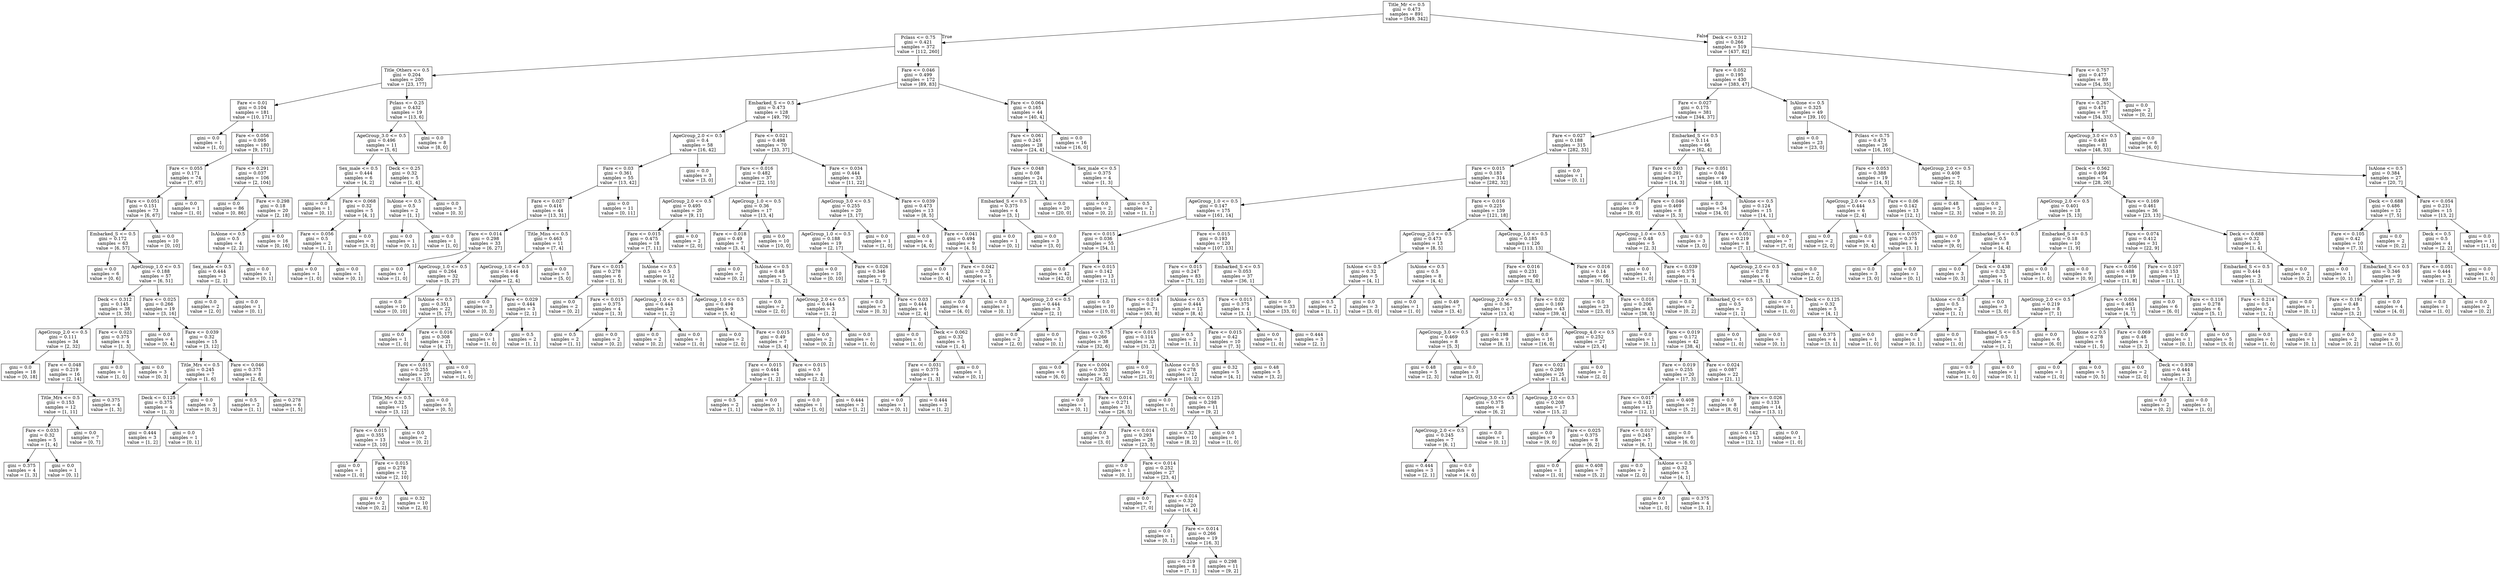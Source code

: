 digraph Tree {
node [shape=box] ;
0 [label="Title_Mr <= 0.5\ngini = 0.473\nsamples = 891\nvalue = [549, 342]"] ;
1 [label="Pclass <= 0.75\ngini = 0.421\nsamples = 372\nvalue = [112, 260]"] ;
0 -> 1 [labeldistance=2.5, labelangle=45, headlabel="True"] ;
2 [label="Title_Others <= 0.5\ngini = 0.204\nsamples = 200\nvalue = [23, 177]"] ;
1 -> 2 ;
3 [label="Fare <= 0.01\ngini = 0.104\nsamples = 181\nvalue = [10, 171]"] ;
2 -> 3 ;
4 [label="gini = 0.0\nsamples = 1\nvalue = [1, 0]"] ;
3 -> 4 ;
5 [label="Fare <= 0.056\ngini = 0.095\nsamples = 180\nvalue = [9, 171]"] ;
3 -> 5 ;
6 [label="Fare <= 0.055\ngini = 0.171\nsamples = 74\nvalue = [7, 67]"] ;
5 -> 6 ;
7 [label="Fare <= 0.051\ngini = 0.151\nsamples = 73\nvalue = [6, 67]"] ;
6 -> 7 ;
8 [label="Embarked_S <= 0.5\ngini = 0.172\nsamples = 63\nvalue = [6, 57]"] ;
7 -> 8 ;
9 [label="gini = 0.0\nsamples = 6\nvalue = [0, 6]"] ;
8 -> 9 ;
10 [label="AgeGroup_1.0 <= 0.5\ngini = 0.188\nsamples = 57\nvalue = [6, 51]"] ;
8 -> 10 ;
11 [label="Deck <= 0.312\ngini = 0.145\nsamples = 38\nvalue = [3, 35]"] ;
10 -> 11 ;
12 [label="AgeGroup_2.0 <= 0.5\ngini = 0.111\nsamples = 34\nvalue = [2, 32]"] ;
11 -> 12 ;
13 [label="gini = 0.0\nsamples = 18\nvalue = [0, 18]"] ;
12 -> 13 ;
14 [label="Fare <= 0.048\ngini = 0.219\nsamples = 16\nvalue = [2, 14]"] ;
12 -> 14 ;
15 [label="Title_Mrs <= 0.5\ngini = 0.153\nsamples = 12\nvalue = [1, 11]"] ;
14 -> 15 ;
16 [label="Fare <= 0.033\ngini = 0.32\nsamples = 5\nvalue = [1, 4]"] ;
15 -> 16 ;
17 [label="gini = 0.375\nsamples = 4\nvalue = [1, 3]"] ;
16 -> 17 ;
18 [label="gini = 0.0\nsamples = 1\nvalue = [0, 1]"] ;
16 -> 18 ;
19 [label="gini = 0.0\nsamples = 7\nvalue = [0, 7]"] ;
15 -> 19 ;
20 [label="gini = 0.375\nsamples = 4\nvalue = [1, 3]"] ;
14 -> 20 ;
21 [label="Fare <= 0.023\ngini = 0.375\nsamples = 4\nvalue = [1, 3]"] ;
11 -> 21 ;
22 [label="gini = 0.0\nsamples = 1\nvalue = [1, 0]"] ;
21 -> 22 ;
23 [label="gini = 0.0\nsamples = 3\nvalue = [0, 3]"] ;
21 -> 23 ;
24 [label="Fare <= 0.025\ngini = 0.266\nsamples = 19\nvalue = [3, 16]"] ;
10 -> 24 ;
25 [label="gini = 0.0\nsamples = 4\nvalue = [0, 4]"] ;
24 -> 25 ;
26 [label="Fare <= 0.039\ngini = 0.32\nsamples = 15\nvalue = [3, 12]"] ;
24 -> 26 ;
27 [label="Title_Mrs <= 0.5\ngini = 0.245\nsamples = 7\nvalue = [1, 6]"] ;
26 -> 27 ;
28 [label="Deck <= 0.125\ngini = 0.375\nsamples = 4\nvalue = [1, 3]"] ;
27 -> 28 ;
29 [label="gini = 0.444\nsamples = 3\nvalue = [1, 2]"] ;
28 -> 29 ;
30 [label="gini = 0.0\nsamples = 1\nvalue = [0, 1]"] ;
28 -> 30 ;
31 [label="gini = 0.0\nsamples = 3\nvalue = [0, 3]"] ;
27 -> 31 ;
32 [label="Fare <= 0.046\ngini = 0.375\nsamples = 8\nvalue = [2, 6]"] ;
26 -> 32 ;
33 [label="gini = 0.5\nsamples = 2\nvalue = [1, 1]"] ;
32 -> 33 ;
34 [label="gini = 0.278\nsamples = 6\nvalue = [1, 5]"] ;
32 -> 34 ;
35 [label="gini = 0.0\nsamples = 10\nvalue = [0, 10]"] ;
7 -> 35 ;
36 [label="gini = 0.0\nsamples = 1\nvalue = [1, 0]"] ;
6 -> 36 ;
37 [label="Fare <= 0.291\ngini = 0.037\nsamples = 106\nvalue = [2, 104]"] ;
5 -> 37 ;
38 [label="gini = 0.0\nsamples = 86\nvalue = [0, 86]"] ;
37 -> 38 ;
39 [label="Fare <= 0.298\ngini = 0.18\nsamples = 20\nvalue = [2, 18]"] ;
37 -> 39 ;
40 [label="IsAlone <= 0.5\ngini = 0.5\nsamples = 4\nvalue = [2, 2]"] ;
39 -> 40 ;
41 [label="Sex_male <= 0.5\ngini = 0.444\nsamples = 3\nvalue = [2, 1]"] ;
40 -> 41 ;
42 [label="gini = 0.0\nsamples = 2\nvalue = [2, 0]"] ;
41 -> 42 ;
43 [label="gini = 0.0\nsamples = 1\nvalue = [0, 1]"] ;
41 -> 43 ;
44 [label="gini = 0.0\nsamples = 1\nvalue = [0, 1]"] ;
40 -> 44 ;
45 [label="gini = 0.0\nsamples = 16\nvalue = [0, 16]"] ;
39 -> 45 ;
46 [label="Pclass <= 0.25\ngini = 0.432\nsamples = 19\nvalue = [13, 6]"] ;
2 -> 46 ;
47 [label="AgeGroup_3.0 <= 0.5\ngini = 0.496\nsamples = 11\nvalue = [5, 6]"] ;
46 -> 47 ;
48 [label="Sex_male <= 0.5\ngini = 0.444\nsamples = 6\nvalue = [4, 2]"] ;
47 -> 48 ;
49 [label="gini = 0.0\nsamples = 1\nvalue = [0, 1]"] ;
48 -> 49 ;
50 [label="Fare <= 0.068\ngini = 0.32\nsamples = 5\nvalue = [4, 1]"] ;
48 -> 50 ;
51 [label="Fare <= 0.056\ngini = 0.5\nsamples = 2\nvalue = [1, 1]"] ;
50 -> 51 ;
52 [label="gini = 0.0\nsamples = 1\nvalue = [1, 0]"] ;
51 -> 52 ;
53 [label="gini = 0.0\nsamples = 1\nvalue = [0, 1]"] ;
51 -> 53 ;
54 [label="gini = 0.0\nsamples = 3\nvalue = [3, 0]"] ;
50 -> 54 ;
55 [label="Deck <= 0.25\ngini = 0.32\nsamples = 5\nvalue = [1, 4]"] ;
47 -> 55 ;
56 [label="IsAlone <= 0.5\ngini = 0.5\nsamples = 2\nvalue = [1, 1]"] ;
55 -> 56 ;
57 [label="gini = 0.0\nsamples = 1\nvalue = [0, 1]"] ;
56 -> 57 ;
58 [label="gini = 0.0\nsamples = 1\nvalue = [1, 0]"] ;
56 -> 58 ;
59 [label="gini = 0.0\nsamples = 3\nvalue = [0, 3]"] ;
55 -> 59 ;
60 [label="gini = 0.0\nsamples = 8\nvalue = [8, 0]"] ;
46 -> 60 ;
61 [label="Fare <= 0.046\ngini = 0.499\nsamples = 172\nvalue = [89, 83]"] ;
1 -> 61 ;
62 [label="Embarked_S <= 0.5\ngini = 0.473\nsamples = 128\nvalue = [49, 79]"] ;
61 -> 62 ;
63 [label="AgeGroup_2.0 <= 0.5\ngini = 0.4\nsamples = 58\nvalue = [16, 42]"] ;
62 -> 63 ;
64 [label="Fare <= 0.03\ngini = 0.361\nsamples = 55\nvalue = [13, 42]"] ;
63 -> 64 ;
65 [label="Fare <= 0.027\ngini = 0.416\nsamples = 44\nvalue = [13, 31]"] ;
64 -> 65 ;
66 [label="Fare <= 0.014\ngini = 0.298\nsamples = 33\nvalue = [6, 27]"] ;
65 -> 66 ;
67 [label="gini = 0.0\nsamples = 1\nvalue = [1, 0]"] ;
66 -> 67 ;
68 [label="AgeGroup_1.0 <= 0.5\ngini = 0.264\nsamples = 32\nvalue = [5, 27]"] ;
66 -> 68 ;
69 [label="gini = 0.0\nsamples = 10\nvalue = [0, 10]"] ;
68 -> 69 ;
70 [label="IsAlone <= 0.5\ngini = 0.351\nsamples = 22\nvalue = [5, 17]"] ;
68 -> 70 ;
71 [label="gini = 0.0\nsamples = 1\nvalue = [1, 0]"] ;
70 -> 71 ;
72 [label="Fare <= 0.016\ngini = 0.308\nsamples = 21\nvalue = [4, 17]"] ;
70 -> 72 ;
73 [label="Fare <= 0.015\ngini = 0.255\nsamples = 20\nvalue = [3, 17]"] ;
72 -> 73 ;
74 [label="Title_Mrs <= 0.5\ngini = 0.32\nsamples = 15\nvalue = [3, 12]"] ;
73 -> 74 ;
75 [label="Fare <= 0.015\ngini = 0.355\nsamples = 13\nvalue = [3, 10]"] ;
74 -> 75 ;
76 [label="gini = 0.0\nsamples = 1\nvalue = [1, 0]"] ;
75 -> 76 ;
77 [label="Fare <= 0.015\ngini = 0.278\nsamples = 12\nvalue = [2, 10]"] ;
75 -> 77 ;
78 [label="gini = 0.0\nsamples = 2\nvalue = [0, 2]"] ;
77 -> 78 ;
79 [label="gini = 0.32\nsamples = 10\nvalue = [2, 8]"] ;
77 -> 79 ;
80 [label="gini = 0.0\nsamples = 2\nvalue = [0, 2]"] ;
74 -> 80 ;
81 [label="gini = 0.0\nsamples = 5\nvalue = [0, 5]"] ;
73 -> 81 ;
82 [label="gini = 0.0\nsamples = 1\nvalue = [1, 0]"] ;
72 -> 82 ;
83 [label="Title_Miss <= 0.5\ngini = 0.463\nsamples = 11\nvalue = [7, 4]"] ;
65 -> 83 ;
84 [label="AgeGroup_1.0 <= 0.5\ngini = 0.444\nsamples = 6\nvalue = [2, 4]"] ;
83 -> 84 ;
85 [label="gini = 0.0\nsamples = 3\nvalue = [0, 3]"] ;
84 -> 85 ;
86 [label="Fare <= 0.029\ngini = 0.444\nsamples = 3\nvalue = [2, 1]"] ;
84 -> 86 ;
87 [label="gini = 0.0\nsamples = 1\nvalue = [1, 0]"] ;
86 -> 87 ;
88 [label="gini = 0.5\nsamples = 2\nvalue = [1, 1]"] ;
86 -> 88 ;
89 [label="gini = 0.0\nsamples = 5\nvalue = [5, 0]"] ;
83 -> 89 ;
90 [label="gini = 0.0\nsamples = 11\nvalue = [0, 11]"] ;
64 -> 90 ;
91 [label="gini = 0.0\nsamples = 3\nvalue = [3, 0]"] ;
63 -> 91 ;
92 [label="Fare <= 0.021\ngini = 0.498\nsamples = 70\nvalue = [33, 37]"] ;
62 -> 92 ;
93 [label="Fare <= 0.016\ngini = 0.482\nsamples = 37\nvalue = [22, 15]"] ;
92 -> 93 ;
94 [label="AgeGroup_2.0 <= 0.5\ngini = 0.495\nsamples = 20\nvalue = [9, 11]"] ;
93 -> 94 ;
95 [label="Fare <= 0.015\ngini = 0.475\nsamples = 18\nvalue = [7, 11]"] ;
94 -> 95 ;
96 [label="Fare <= 0.015\ngini = 0.278\nsamples = 6\nvalue = [1, 5]"] ;
95 -> 96 ;
97 [label="gini = 0.0\nsamples = 2\nvalue = [0, 2]"] ;
96 -> 97 ;
98 [label="Fare <= 0.015\ngini = 0.375\nsamples = 4\nvalue = [1, 3]"] ;
96 -> 98 ;
99 [label="gini = 0.5\nsamples = 2\nvalue = [1, 1]"] ;
98 -> 99 ;
100 [label="gini = 0.0\nsamples = 2\nvalue = [0, 2]"] ;
98 -> 100 ;
101 [label="IsAlone <= 0.5\ngini = 0.5\nsamples = 12\nvalue = [6, 6]"] ;
95 -> 101 ;
102 [label="AgeGroup_1.0 <= 0.5\ngini = 0.444\nsamples = 3\nvalue = [1, 2]"] ;
101 -> 102 ;
103 [label="gini = 0.0\nsamples = 2\nvalue = [0, 2]"] ;
102 -> 103 ;
104 [label="gini = 0.0\nsamples = 1\nvalue = [1, 0]"] ;
102 -> 104 ;
105 [label="AgeGroup_1.0 <= 0.5\ngini = 0.494\nsamples = 9\nvalue = [5, 4]"] ;
101 -> 105 ;
106 [label="gini = 0.0\nsamples = 2\nvalue = [2, 0]"] ;
105 -> 106 ;
107 [label="Fare <= 0.015\ngini = 0.49\nsamples = 7\nvalue = [3, 4]"] ;
105 -> 107 ;
108 [label="Fare <= 0.015\ngini = 0.444\nsamples = 3\nvalue = [1, 2]"] ;
107 -> 108 ;
109 [label="gini = 0.5\nsamples = 2\nvalue = [1, 1]"] ;
108 -> 109 ;
110 [label="gini = 0.0\nsamples = 1\nvalue = [0, 1]"] ;
108 -> 110 ;
111 [label="Fare <= 0.015\ngini = 0.5\nsamples = 4\nvalue = [2, 2]"] ;
107 -> 111 ;
112 [label="gini = 0.0\nsamples = 1\nvalue = [1, 0]"] ;
111 -> 112 ;
113 [label="gini = 0.444\nsamples = 3\nvalue = [1, 2]"] ;
111 -> 113 ;
114 [label="gini = 0.0\nsamples = 2\nvalue = [2, 0]"] ;
94 -> 114 ;
115 [label="AgeGroup_1.0 <= 0.5\ngini = 0.36\nsamples = 17\nvalue = [13, 4]"] ;
93 -> 115 ;
116 [label="Fare <= 0.018\ngini = 0.49\nsamples = 7\nvalue = [3, 4]"] ;
115 -> 116 ;
117 [label="gini = 0.0\nsamples = 2\nvalue = [0, 2]"] ;
116 -> 117 ;
118 [label="IsAlone <= 0.5\ngini = 0.48\nsamples = 5\nvalue = [3, 2]"] ;
116 -> 118 ;
119 [label="gini = 0.0\nsamples = 2\nvalue = [2, 0]"] ;
118 -> 119 ;
120 [label="AgeGroup_2.0 <= 0.5\ngini = 0.444\nsamples = 3\nvalue = [1, 2]"] ;
118 -> 120 ;
121 [label="gini = 0.0\nsamples = 2\nvalue = [0, 2]"] ;
120 -> 121 ;
122 [label="gini = 0.0\nsamples = 1\nvalue = [1, 0]"] ;
120 -> 122 ;
123 [label="gini = 0.0\nsamples = 10\nvalue = [10, 0]"] ;
115 -> 123 ;
124 [label="Fare <= 0.034\ngini = 0.444\nsamples = 33\nvalue = [11, 22]"] ;
92 -> 124 ;
125 [label="AgeGroup_3.0 <= 0.5\ngini = 0.255\nsamples = 20\nvalue = [3, 17]"] ;
124 -> 125 ;
126 [label="AgeGroup_1.0 <= 0.5\ngini = 0.188\nsamples = 19\nvalue = [2, 17]"] ;
125 -> 126 ;
127 [label="gini = 0.0\nsamples = 10\nvalue = [0, 10]"] ;
126 -> 127 ;
128 [label="Fare <= 0.026\ngini = 0.346\nsamples = 9\nvalue = [2, 7]"] ;
126 -> 128 ;
129 [label="gini = 0.0\nsamples = 3\nvalue = [0, 3]"] ;
128 -> 129 ;
130 [label="Fare <= 0.03\ngini = 0.444\nsamples = 6\nvalue = [2, 4]"] ;
128 -> 130 ;
131 [label="gini = 0.0\nsamples = 1\nvalue = [1, 0]"] ;
130 -> 131 ;
132 [label="Deck <= 0.062\ngini = 0.32\nsamples = 5\nvalue = [1, 4]"] ;
130 -> 132 ;
133 [label="Fare <= 0.031\ngini = 0.375\nsamples = 4\nvalue = [1, 3]"] ;
132 -> 133 ;
134 [label="gini = 0.0\nsamples = 1\nvalue = [0, 1]"] ;
133 -> 134 ;
135 [label="gini = 0.444\nsamples = 3\nvalue = [1, 2]"] ;
133 -> 135 ;
136 [label="gini = 0.0\nsamples = 1\nvalue = [0, 1]"] ;
132 -> 136 ;
137 [label="gini = 0.0\nsamples = 1\nvalue = [1, 0]"] ;
125 -> 137 ;
138 [label="Fare <= 0.039\ngini = 0.473\nsamples = 13\nvalue = [8, 5]"] ;
124 -> 138 ;
139 [label="gini = 0.0\nsamples = 4\nvalue = [4, 0]"] ;
138 -> 139 ;
140 [label="Fare <= 0.041\ngini = 0.494\nsamples = 9\nvalue = [4, 5]"] ;
138 -> 140 ;
141 [label="gini = 0.0\nsamples = 4\nvalue = [0, 4]"] ;
140 -> 141 ;
142 [label="Fare <= 0.042\ngini = 0.32\nsamples = 5\nvalue = [4, 1]"] ;
140 -> 142 ;
143 [label="gini = 0.0\nsamples = 4\nvalue = [4, 0]"] ;
142 -> 143 ;
144 [label="gini = 0.0\nsamples = 1\nvalue = [0, 1]"] ;
142 -> 144 ;
145 [label="Fare <= 0.064\ngini = 0.165\nsamples = 44\nvalue = [40, 4]"] ;
61 -> 145 ;
146 [label="Fare <= 0.061\ngini = 0.245\nsamples = 28\nvalue = [24, 4]"] ;
145 -> 146 ;
147 [label="Fare <= 0.048\ngini = 0.08\nsamples = 24\nvalue = [23, 1]"] ;
146 -> 147 ;
148 [label="Embarked_S <= 0.5\ngini = 0.375\nsamples = 4\nvalue = [3, 1]"] ;
147 -> 148 ;
149 [label="gini = 0.0\nsamples = 1\nvalue = [0, 1]"] ;
148 -> 149 ;
150 [label="gini = 0.0\nsamples = 3\nvalue = [3, 0]"] ;
148 -> 150 ;
151 [label="gini = 0.0\nsamples = 20\nvalue = [20, 0]"] ;
147 -> 151 ;
152 [label="Sex_male <= 0.5\ngini = 0.375\nsamples = 4\nvalue = [1, 3]"] ;
146 -> 152 ;
153 [label="gini = 0.0\nsamples = 2\nvalue = [0, 2]"] ;
152 -> 153 ;
154 [label="gini = 0.5\nsamples = 2\nvalue = [1, 1]"] ;
152 -> 154 ;
155 [label="gini = 0.0\nsamples = 16\nvalue = [16, 0]"] ;
145 -> 155 ;
156 [label="Deck <= 0.312\ngini = 0.266\nsamples = 519\nvalue = [437, 82]"] ;
0 -> 156 [labeldistance=2.5, labelangle=-45, headlabel="False"] ;
157 [label="Fare <= 0.052\ngini = 0.195\nsamples = 430\nvalue = [383, 47]"] ;
156 -> 157 ;
158 [label="Fare <= 0.027\ngini = 0.175\nsamples = 381\nvalue = [344, 37]"] ;
157 -> 158 ;
159 [label="Fare <= 0.027\ngini = 0.188\nsamples = 315\nvalue = [282, 33]"] ;
158 -> 159 ;
160 [label="Fare <= 0.015\ngini = 0.183\nsamples = 314\nvalue = [282, 32]"] ;
159 -> 160 ;
161 [label="AgeGroup_1.0 <= 0.5\ngini = 0.147\nsamples = 175\nvalue = [161, 14]"] ;
160 -> 161 ;
162 [label="Fare <= 0.015\ngini = 0.036\nsamples = 55\nvalue = [54, 1]"] ;
161 -> 162 ;
163 [label="gini = 0.0\nsamples = 42\nvalue = [42, 0]"] ;
162 -> 163 ;
164 [label="Fare <= 0.015\ngini = 0.142\nsamples = 13\nvalue = [12, 1]"] ;
162 -> 164 ;
165 [label="AgeGroup_2.0 <= 0.5\ngini = 0.444\nsamples = 3\nvalue = [2, 1]"] ;
164 -> 165 ;
166 [label="gini = 0.0\nsamples = 2\nvalue = [2, 0]"] ;
165 -> 166 ;
167 [label="gini = 0.0\nsamples = 1\nvalue = [0, 1]"] ;
165 -> 167 ;
168 [label="gini = 0.0\nsamples = 10\nvalue = [10, 0]"] ;
164 -> 168 ;
169 [label="Fare <= 0.015\ngini = 0.193\nsamples = 120\nvalue = [107, 13]"] ;
161 -> 169 ;
170 [label="Fare <= 0.015\ngini = 0.247\nsamples = 83\nvalue = [71, 12]"] ;
169 -> 170 ;
171 [label="Fare <= 0.014\ngini = 0.2\nsamples = 71\nvalue = [63, 8]"] ;
170 -> 171 ;
172 [label="Pclass <= 0.75\ngini = 0.266\nsamples = 38\nvalue = [32, 6]"] ;
171 -> 172 ;
173 [label="gini = 0.0\nsamples = 6\nvalue = [6, 0]"] ;
172 -> 173 ;
174 [label="Fare <= 0.004\ngini = 0.305\nsamples = 32\nvalue = [26, 6]"] ;
172 -> 174 ;
175 [label="gini = 0.0\nsamples = 1\nvalue = [0, 1]"] ;
174 -> 175 ;
176 [label="Fare <= 0.014\ngini = 0.271\nsamples = 31\nvalue = [26, 5]"] ;
174 -> 176 ;
177 [label="gini = 0.0\nsamples = 3\nvalue = [3, 0]"] ;
176 -> 177 ;
178 [label="Fare <= 0.014\ngini = 0.293\nsamples = 28\nvalue = [23, 5]"] ;
176 -> 178 ;
179 [label="gini = 0.0\nsamples = 1\nvalue = [0, 1]"] ;
178 -> 179 ;
180 [label="Fare <= 0.014\ngini = 0.252\nsamples = 27\nvalue = [23, 4]"] ;
178 -> 180 ;
181 [label="gini = 0.0\nsamples = 7\nvalue = [7, 0]"] ;
180 -> 181 ;
182 [label="Fare <= 0.014\ngini = 0.32\nsamples = 20\nvalue = [16, 4]"] ;
180 -> 182 ;
183 [label="gini = 0.0\nsamples = 1\nvalue = [0, 1]"] ;
182 -> 183 ;
184 [label="Fare <= 0.014\ngini = 0.266\nsamples = 19\nvalue = [16, 3]"] ;
182 -> 184 ;
185 [label="gini = 0.219\nsamples = 8\nvalue = [7, 1]"] ;
184 -> 185 ;
186 [label="gini = 0.298\nsamples = 11\nvalue = [9, 2]"] ;
184 -> 186 ;
187 [label="Fare <= 0.015\ngini = 0.114\nsamples = 33\nvalue = [31, 2]"] ;
171 -> 187 ;
188 [label="gini = 0.0\nsamples = 21\nvalue = [21, 0]"] ;
187 -> 188 ;
189 [label="IsAlone <= 0.5\ngini = 0.278\nsamples = 12\nvalue = [10, 2]"] ;
187 -> 189 ;
190 [label="gini = 0.0\nsamples = 1\nvalue = [1, 0]"] ;
189 -> 190 ;
191 [label="Deck <= 0.125\ngini = 0.298\nsamples = 11\nvalue = [9, 2]"] ;
189 -> 191 ;
192 [label="gini = 0.32\nsamples = 10\nvalue = [8, 2]"] ;
191 -> 192 ;
193 [label="gini = 0.0\nsamples = 1\nvalue = [1, 0]"] ;
191 -> 193 ;
194 [label="IsAlone <= 0.5\ngini = 0.444\nsamples = 12\nvalue = [8, 4]"] ;
170 -> 194 ;
195 [label="gini = 0.5\nsamples = 2\nvalue = [1, 1]"] ;
194 -> 195 ;
196 [label="Fare <= 0.015\ngini = 0.42\nsamples = 10\nvalue = [7, 3]"] ;
194 -> 196 ;
197 [label="gini = 0.32\nsamples = 5\nvalue = [4, 1]"] ;
196 -> 197 ;
198 [label="gini = 0.48\nsamples = 5\nvalue = [3, 2]"] ;
196 -> 198 ;
199 [label="Embarked_S <= 0.5\ngini = 0.053\nsamples = 37\nvalue = [36, 1]"] ;
169 -> 199 ;
200 [label="Fare <= 0.015\ngini = 0.375\nsamples = 4\nvalue = [3, 1]"] ;
199 -> 200 ;
201 [label="gini = 0.0\nsamples = 1\nvalue = [1, 0]"] ;
200 -> 201 ;
202 [label="gini = 0.444\nsamples = 3\nvalue = [2, 1]"] ;
200 -> 202 ;
203 [label="gini = 0.0\nsamples = 33\nvalue = [33, 0]"] ;
199 -> 203 ;
204 [label="Fare <= 0.016\ngini = 0.225\nsamples = 139\nvalue = [121, 18]"] ;
160 -> 204 ;
205 [label="AgeGroup_2.0 <= 0.5\ngini = 0.473\nsamples = 13\nvalue = [8, 5]"] ;
204 -> 205 ;
206 [label="IsAlone <= 0.5\ngini = 0.32\nsamples = 5\nvalue = [4, 1]"] ;
205 -> 206 ;
207 [label="gini = 0.5\nsamples = 2\nvalue = [1, 1]"] ;
206 -> 207 ;
208 [label="gini = 0.0\nsamples = 3\nvalue = [3, 0]"] ;
206 -> 208 ;
209 [label="IsAlone <= 0.5\ngini = 0.5\nsamples = 8\nvalue = [4, 4]"] ;
205 -> 209 ;
210 [label="gini = 0.0\nsamples = 1\nvalue = [1, 0]"] ;
209 -> 210 ;
211 [label="gini = 0.49\nsamples = 7\nvalue = [3, 4]"] ;
209 -> 211 ;
212 [label="AgeGroup_1.0 <= 0.5\ngini = 0.185\nsamples = 126\nvalue = [113, 13]"] ;
204 -> 212 ;
213 [label="Fare <= 0.016\ngini = 0.231\nsamples = 60\nvalue = [52, 8]"] ;
212 -> 213 ;
214 [label="AgeGroup_2.0 <= 0.5\ngini = 0.36\nsamples = 17\nvalue = [13, 4]"] ;
213 -> 214 ;
215 [label="AgeGroup_3.0 <= 0.5\ngini = 0.469\nsamples = 8\nvalue = [5, 3]"] ;
214 -> 215 ;
216 [label="gini = 0.48\nsamples = 5\nvalue = [2, 3]"] ;
215 -> 216 ;
217 [label="gini = 0.0\nsamples = 3\nvalue = [3, 0]"] ;
215 -> 217 ;
218 [label="gini = 0.198\nsamples = 9\nvalue = [8, 1]"] ;
214 -> 218 ;
219 [label="Fare <= 0.02\ngini = 0.169\nsamples = 43\nvalue = [39, 4]"] ;
213 -> 219 ;
220 [label="gini = 0.0\nsamples = 16\nvalue = [16, 0]"] ;
219 -> 220 ;
221 [label="AgeGroup_4.0 <= 0.5\ngini = 0.252\nsamples = 27\nvalue = [23, 4]"] ;
219 -> 221 ;
222 [label="Fare <= 0.021\ngini = 0.269\nsamples = 25\nvalue = [21, 4]"] ;
221 -> 222 ;
223 [label="AgeGroup_3.0 <= 0.5\ngini = 0.375\nsamples = 8\nvalue = [6, 2]"] ;
222 -> 223 ;
224 [label="AgeGroup_2.0 <= 0.5\ngini = 0.245\nsamples = 7\nvalue = [6, 1]"] ;
223 -> 224 ;
225 [label="gini = 0.444\nsamples = 3\nvalue = [2, 1]"] ;
224 -> 225 ;
226 [label="gini = 0.0\nsamples = 4\nvalue = [4, 0]"] ;
224 -> 226 ;
227 [label="gini = 0.0\nsamples = 1\nvalue = [0, 1]"] ;
223 -> 227 ;
228 [label="AgeGroup_2.0 <= 0.5\ngini = 0.208\nsamples = 17\nvalue = [15, 2]"] ;
222 -> 228 ;
229 [label="gini = 0.0\nsamples = 9\nvalue = [9, 0]"] ;
228 -> 229 ;
230 [label="Fare <= 0.025\ngini = 0.375\nsamples = 8\nvalue = [6, 2]"] ;
228 -> 230 ;
231 [label="gini = 0.0\nsamples = 1\nvalue = [1, 0]"] ;
230 -> 231 ;
232 [label="gini = 0.408\nsamples = 7\nvalue = [5, 2]"] ;
230 -> 232 ;
233 [label="gini = 0.0\nsamples = 2\nvalue = [2, 0]"] ;
221 -> 233 ;
234 [label="Fare <= 0.016\ngini = 0.14\nsamples = 66\nvalue = [61, 5]"] ;
212 -> 234 ;
235 [label="gini = 0.0\nsamples = 23\nvalue = [23, 0]"] ;
234 -> 235 ;
236 [label="Fare <= 0.016\ngini = 0.206\nsamples = 43\nvalue = [38, 5]"] ;
234 -> 236 ;
237 [label="gini = 0.0\nsamples = 1\nvalue = [0, 1]"] ;
236 -> 237 ;
238 [label="Fare <= 0.019\ngini = 0.172\nsamples = 42\nvalue = [38, 4]"] ;
236 -> 238 ;
239 [label="Fare <= 0.019\ngini = 0.255\nsamples = 20\nvalue = [17, 3]"] ;
238 -> 239 ;
240 [label="Fare <= 0.017\ngini = 0.142\nsamples = 13\nvalue = [12, 1]"] ;
239 -> 240 ;
241 [label="Fare <= 0.017\ngini = 0.245\nsamples = 7\nvalue = [6, 1]"] ;
240 -> 241 ;
242 [label="gini = 0.0\nsamples = 2\nvalue = [2, 0]"] ;
241 -> 242 ;
243 [label="IsAlone <= 0.5\ngini = 0.32\nsamples = 5\nvalue = [4, 1]"] ;
241 -> 243 ;
244 [label="gini = 0.0\nsamples = 1\nvalue = [1, 0]"] ;
243 -> 244 ;
245 [label="gini = 0.375\nsamples = 4\nvalue = [3, 1]"] ;
243 -> 245 ;
246 [label="gini = 0.0\nsamples = 6\nvalue = [6, 0]"] ;
240 -> 246 ;
247 [label="gini = 0.408\nsamples = 7\nvalue = [5, 2]"] ;
239 -> 247 ;
248 [label="Fare <= 0.024\ngini = 0.087\nsamples = 22\nvalue = [21, 1]"] ;
238 -> 248 ;
249 [label="gini = 0.0\nsamples = 8\nvalue = [8, 0]"] ;
248 -> 249 ;
250 [label="Fare <= 0.026\ngini = 0.133\nsamples = 14\nvalue = [13, 1]"] ;
248 -> 250 ;
251 [label="gini = 0.142\nsamples = 13\nvalue = [12, 1]"] ;
250 -> 251 ;
252 [label="gini = 0.0\nsamples = 1\nvalue = [1, 0]"] ;
250 -> 252 ;
253 [label="gini = 0.0\nsamples = 1\nvalue = [0, 1]"] ;
159 -> 253 ;
254 [label="Embarked_S <= 0.5\ngini = 0.114\nsamples = 66\nvalue = [62, 4]"] ;
158 -> 254 ;
255 [label="Fare <= 0.03\ngini = 0.291\nsamples = 17\nvalue = [14, 3]"] ;
254 -> 255 ;
256 [label="gini = 0.0\nsamples = 9\nvalue = [9, 0]"] ;
255 -> 256 ;
257 [label="Fare <= 0.046\ngini = 0.469\nsamples = 8\nvalue = [5, 3]"] ;
255 -> 257 ;
258 [label="AgeGroup_1.0 <= 0.5\ngini = 0.48\nsamples = 5\nvalue = [2, 3]"] ;
257 -> 258 ;
259 [label="gini = 0.0\nsamples = 1\nvalue = [1, 0]"] ;
258 -> 259 ;
260 [label="Fare <= 0.039\ngini = 0.375\nsamples = 4\nvalue = [1, 3]"] ;
258 -> 260 ;
261 [label="gini = 0.0\nsamples = 2\nvalue = [0, 2]"] ;
260 -> 261 ;
262 [label="Embarked_Q <= 0.5\ngini = 0.5\nsamples = 2\nvalue = [1, 1]"] ;
260 -> 262 ;
263 [label="gini = 0.0\nsamples = 1\nvalue = [1, 0]"] ;
262 -> 263 ;
264 [label="gini = 0.0\nsamples = 1\nvalue = [0, 1]"] ;
262 -> 264 ;
265 [label="gini = 0.0\nsamples = 3\nvalue = [3, 0]"] ;
257 -> 265 ;
266 [label="Fare <= 0.051\ngini = 0.04\nsamples = 49\nvalue = [48, 1]"] ;
254 -> 266 ;
267 [label="gini = 0.0\nsamples = 34\nvalue = [34, 0]"] ;
266 -> 267 ;
268 [label="IsAlone <= 0.5\ngini = 0.124\nsamples = 15\nvalue = [14, 1]"] ;
266 -> 268 ;
269 [label="Fare <= 0.051\ngini = 0.219\nsamples = 8\nvalue = [7, 1]"] ;
268 -> 269 ;
270 [label="AgeGroup_2.0 <= 0.5\ngini = 0.278\nsamples = 6\nvalue = [5, 1]"] ;
269 -> 270 ;
271 [label="gini = 0.0\nsamples = 1\nvalue = [1, 0]"] ;
270 -> 271 ;
272 [label="Deck <= 0.125\ngini = 0.32\nsamples = 5\nvalue = [4, 1]"] ;
270 -> 272 ;
273 [label="gini = 0.375\nsamples = 4\nvalue = [3, 1]"] ;
272 -> 273 ;
274 [label="gini = 0.0\nsamples = 1\nvalue = [1, 0]"] ;
272 -> 274 ;
275 [label="gini = 0.0\nsamples = 2\nvalue = [2, 0]"] ;
269 -> 275 ;
276 [label="gini = 0.0\nsamples = 7\nvalue = [7, 0]"] ;
268 -> 276 ;
277 [label="IsAlone <= 0.5\ngini = 0.325\nsamples = 49\nvalue = [39, 10]"] ;
157 -> 277 ;
278 [label="gini = 0.0\nsamples = 23\nvalue = [23, 0]"] ;
277 -> 278 ;
279 [label="Pclass <= 0.75\ngini = 0.473\nsamples = 26\nvalue = [16, 10]"] ;
277 -> 279 ;
280 [label="Fare <= 0.053\ngini = 0.388\nsamples = 19\nvalue = [14, 5]"] ;
279 -> 280 ;
281 [label="AgeGroup_2.0 <= 0.5\ngini = 0.444\nsamples = 6\nvalue = [2, 4]"] ;
280 -> 281 ;
282 [label="gini = 0.0\nsamples = 2\nvalue = [2, 0]"] ;
281 -> 282 ;
283 [label="gini = 0.0\nsamples = 4\nvalue = [0, 4]"] ;
281 -> 283 ;
284 [label="Fare <= 0.06\ngini = 0.142\nsamples = 13\nvalue = [12, 1]"] ;
280 -> 284 ;
285 [label="Fare <= 0.057\ngini = 0.375\nsamples = 4\nvalue = [3, 1]"] ;
284 -> 285 ;
286 [label="gini = 0.0\nsamples = 3\nvalue = [3, 0]"] ;
285 -> 286 ;
287 [label="gini = 0.0\nsamples = 1\nvalue = [0, 1]"] ;
285 -> 287 ;
288 [label="gini = 0.0\nsamples = 9\nvalue = [9, 0]"] ;
284 -> 288 ;
289 [label="AgeGroup_2.0 <= 0.5\ngini = 0.408\nsamples = 7\nvalue = [2, 5]"] ;
279 -> 289 ;
290 [label="gini = 0.48\nsamples = 5\nvalue = [2, 3]"] ;
289 -> 290 ;
291 [label="gini = 0.0\nsamples = 2\nvalue = [0, 2]"] ;
289 -> 291 ;
292 [label="Fare <= 0.757\ngini = 0.477\nsamples = 89\nvalue = [54, 35]"] ;
156 -> 292 ;
293 [label="Fare <= 0.267\ngini = 0.471\nsamples = 87\nvalue = [54, 33]"] ;
292 -> 293 ;
294 [label="AgeGroup_3.0 <= 0.5\ngini = 0.483\nsamples = 81\nvalue = [48, 33]"] ;
293 -> 294 ;
295 [label="Deck <= 0.562\ngini = 0.499\nsamples = 54\nvalue = [28, 26]"] ;
294 -> 295 ;
296 [label="AgeGroup_2.0 <= 0.5\ngini = 0.401\nsamples = 18\nvalue = [5, 13]"] ;
295 -> 296 ;
297 [label="Embarked_S <= 0.5\ngini = 0.5\nsamples = 8\nvalue = [4, 4]"] ;
296 -> 297 ;
298 [label="gini = 0.0\nsamples = 3\nvalue = [0, 3]"] ;
297 -> 298 ;
299 [label="Deck <= 0.438\ngini = 0.32\nsamples = 5\nvalue = [4, 1]"] ;
297 -> 299 ;
300 [label="IsAlone <= 0.5\ngini = 0.5\nsamples = 2\nvalue = [1, 1]"] ;
299 -> 300 ;
301 [label="gini = 0.0\nsamples = 1\nvalue = [0, 1]"] ;
300 -> 301 ;
302 [label="gini = 0.0\nsamples = 1\nvalue = [1, 0]"] ;
300 -> 302 ;
303 [label="gini = 0.0\nsamples = 3\nvalue = [3, 0]"] ;
299 -> 303 ;
304 [label="Embarked_S <= 0.5\ngini = 0.18\nsamples = 10\nvalue = [1, 9]"] ;
296 -> 304 ;
305 [label="gini = 0.0\nsamples = 1\nvalue = [1, 0]"] ;
304 -> 305 ;
306 [label="gini = 0.0\nsamples = 9\nvalue = [0, 9]"] ;
304 -> 306 ;
307 [label="Fare <= 0.169\ngini = 0.461\nsamples = 36\nvalue = [23, 13]"] ;
295 -> 307 ;
308 [label="Fare <= 0.074\ngini = 0.412\nsamples = 31\nvalue = [22, 9]"] ;
307 -> 308 ;
309 [label="Fare <= 0.056\ngini = 0.488\nsamples = 19\nvalue = [11, 8]"] ;
308 -> 309 ;
310 [label="AgeGroup_2.0 <= 0.5\ngini = 0.219\nsamples = 8\nvalue = [7, 1]"] ;
309 -> 310 ;
311 [label="Embarked_S <= 0.5\ngini = 0.5\nsamples = 2\nvalue = [1, 1]"] ;
310 -> 311 ;
312 [label="gini = 0.0\nsamples = 1\nvalue = [1, 0]"] ;
311 -> 312 ;
313 [label="gini = 0.0\nsamples = 1\nvalue = [0, 1]"] ;
311 -> 313 ;
314 [label="gini = 0.0\nsamples = 6\nvalue = [6, 0]"] ;
310 -> 314 ;
315 [label="Fare <= 0.064\ngini = 0.463\nsamples = 11\nvalue = [4, 7]"] ;
309 -> 315 ;
316 [label="IsAlone <= 0.5\ngini = 0.278\nsamples = 6\nvalue = [1, 5]"] ;
315 -> 316 ;
317 [label="gini = 0.0\nsamples = 1\nvalue = [1, 0]"] ;
316 -> 317 ;
318 [label="gini = 0.0\nsamples = 5\nvalue = [0, 5]"] ;
316 -> 318 ;
319 [label="Fare <= 0.069\ngini = 0.48\nsamples = 5\nvalue = [3, 2]"] ;
315 -> 319 ;
320 [label="gini = 0.0\nsamples = 2\nvalue = [2, 0]"] ;
319 -> 320 ;
321 [label="Deck <= 0.938\ngini = 0.444\nsamples = 3\nvalue = [1, 2]"] ;
319 -> 321 ;
322 [label="gini = 0.0\nsamples = 2\nvalue = [0, 2]"] ;
321 -> 322 ;
323 [label="gini = 0.0\nsamples = 1\nvalue = [1, 0]"] ;
321 -> 323 ;
324 [label="Fare <= 0.107\ngini = 0.153\nsamples = 12\nvalue = [11, 1]"] ;
308 -> 324 ;
325 [label="gini = 0.0\nsamples = 6\nvalue = [6, 0]"] ;
324 -> 325 ;
326 [label="Fare <= 0.116\ngini = 0.278\nsamples = 6\nvalue = [5, 1]"] ;
324 -> 326 ;
327 [label="gini = 0.0\nsamples = 1\nvalue = [0, 1]"] ;
326 -> 327 ;
328 [label="gini = 0.0\nsamples = 5\nvalue = [5, 0]"] ;
326 -> 328 ;
329 [label="Deck <= 0.688\ngini = 0.32\nsamples = 5\nvalue = [1, 4]"] ;
307 -> 329 ;
330 [label="Embarked_S <= 0.5\ngini = 0.444\nsamples = 3\nvalue = [1, 2]"] ;
329 -> 330 ;
331 [label="Fare <= 0.214\ngini = 0.5\nsamples = 2\nvalue = [1, 1]"] ;
330 -> 331 ;
332 [label="gini = 0.0\nsamples = 1\nvalue = [1, 0]"] ;
331 -> 332 ;
333 [label="gini = 0.0\nsamples = 1\nvalue = [0, 1]"] ;
331 -> 333 ;
334 [label="gini = 0.0\nsamples = 1\nvalue = [0, 1]"] ;
330 -> 334 ;
335 [label="gini = 0.0\nsamples = 2\nvalue = [0, 2]"] ;
329 -> 335 ;
336 [label="IsAlone <= 0.5\ngini = 0.384\nsamples = 27\nvalue = [20, 7]"] ;
294 -> 336 ;
337 [label="Deck <= 0.688\ngini = 0.486\nsamples = 12\nvalue = [7, 5]"] ;
336 -> 337 ;
338 [label="Fare <= 0.105\ngini = 0.42\nsamples = 10\nvalue = [7, 3]"] ;
337 -> 338 ;
339 [label="gini = 0.0\nsamples = 1\nvalue = [0, 1]"] ;
338 -> 339 ;
340 [label="Embarked_S <= 0.5\ngini = 0.346\nsamples = 9\nvalue = [7, 2]"] ;
338 -> 340 ;
341 [label="Fare <= 0.191\ngini = 0.48\nsamples = 5\nvalue = [3, 2]"] ;
340 -> 341 ;
342 [label="gini = 0.0\nsamples = 2\nvalue = [0, 2]"] ;
341 -> 342 ;
343 [label="gini = 0.0\nsamples = 3\nvalue = [3, 0]"] ;
341 -> 343 ;
344 [label="gini = 0.0\nsamples = 4\nvalue = [4, 0]"] ;
340 -> 344 ;
345 [label="gini = 0.0\nsamples = 2\nvalue = [0, 2]"] ;
337 -> 345 ;
346 [label="Fare <= 0.054\ngini = 0.231\nsamples = 15\nvalue = [13, 2]"] ;
336 -> 346 ;
347 [label="Deck <= 0.5\ngini = 0.5\nsamples = 4\nvalue = [2, 2]"] ;
346 -> 347 ;
348 [label="Fare <= 0.051\ngini = 0.444\nsamples = 3\nvalue = [1, 2]"] ;
347 -> 348 ;
349 [label="gini = 0.0\nsamples = 1\nvalue = [1, 0]"] ;
348 -> 349 ;
350 [label="gini = 0.0\nsamples = 2\nvalue = [0, 2]"] ;
348 -> 350 ;
351 [label="gini = 0.0\nsamples = 1\nvalue = [1, 0]"] ;
347 -> 351 ;
352 [label="gini = 0.0\nsamples = 11\nvalue = [11, 0]"] ;
346 -> 352 ;
353 [label="gini = 0.0\nsamples = 6\nvalue = [6, 0]"] ;
293 -> 353 ;
354 [label="gini = 0.0\nsamples = 2\nvalue = [0, 2]"] ;
292 -> 354 ;
}